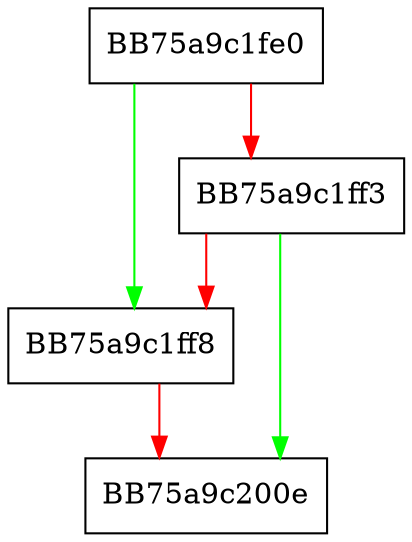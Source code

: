 digraph _Do_call {
  node [shape="box"];
  graph [splines=ortho];
  BB75a9c1fe0 -> BB75a9c1ff8 [color="green"];
  BB75a9c1fe0 -> BB75a9c1ff3 [color="red"];
  BB75a9c1ff3 -> BB75a9c200e [color="green"];
  BB75a9c1ff3 -> BB75a9c1ff8 [color="red"];
  BB75a9c1ff8 -> BB75a9c200e [color="red"];
}